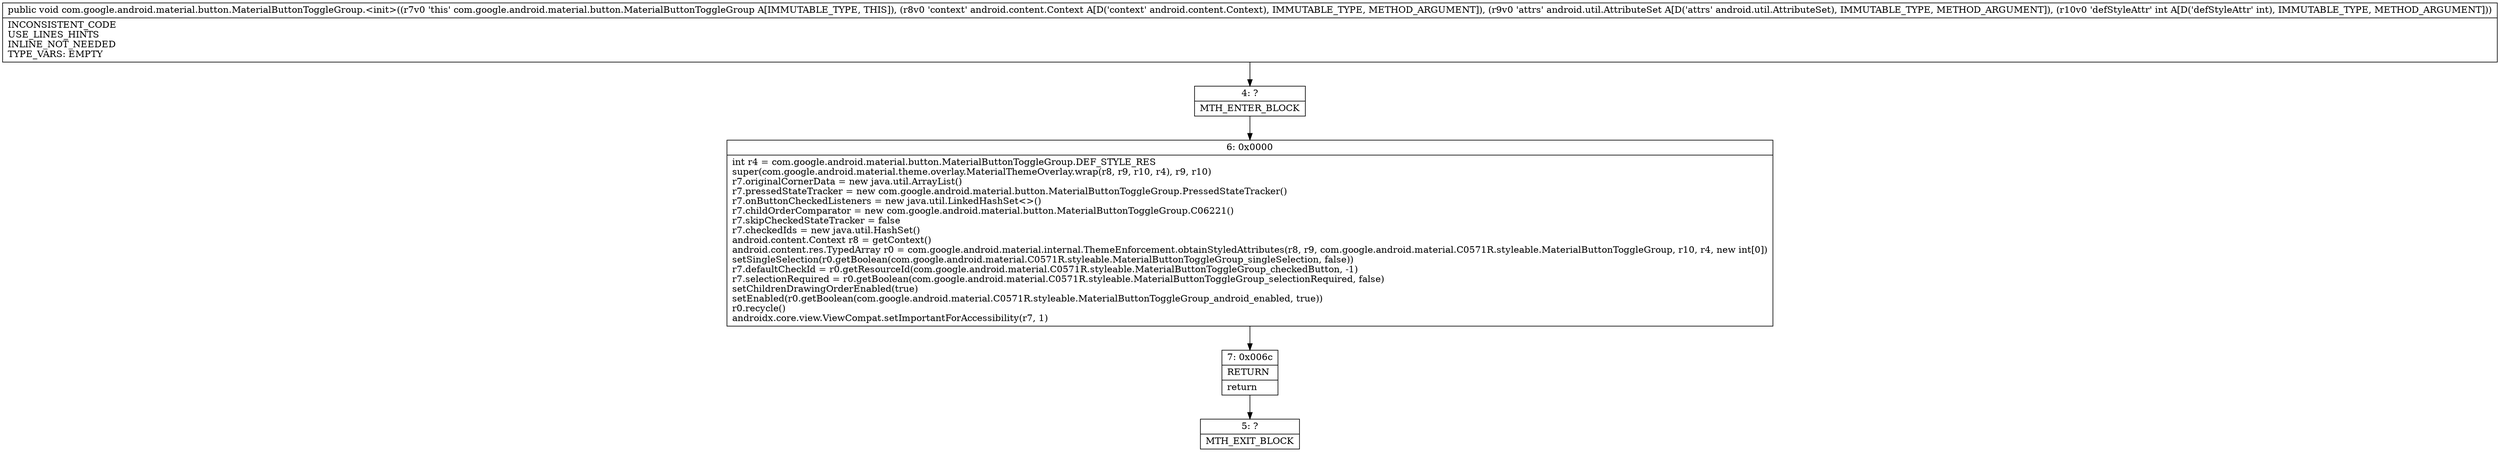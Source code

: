 digraph "CFG forcom.google.android.material.button.MaterialButtonToggleGroup.\<init\>(Landroid\/content\/Context;Landroid\/util\/AttributeSet;I)V" {
Node_4 [shape=record,label="{4\:\ ?|MTH_ENTER_BLOCK\l}"];
Node_6 [shape=record,label="{6\:\ 0x0000|int r4 = com.google.android.material.button.MaterialButtonToggleGroup.DEF_STYLE_RES\lsuper(com.google.android.material.theme.overlay.MaterialThemeOverlay.wrap(r8, r9, r10, r4), r9, r10)\lr7.originalCornerData = new java.util.ArrayList()\lr7.pressedStateTracker = new com.google.android.material.button.MaterialButtonToggleGroup.PressedStateTracker()\lr7.onButtonCheckedListeners = new java.util.LinkedHashSet\<\>()\lr7.childOrderComparator = new com.google.android.material.button.MaterialButtonToggleGroup.C06221()\lr7.skipCheckedStateTracker = false\lr7.checkedIds = new java.util.HashSet()\landroid.content.Context r8 = getContext()\landroid.content.res.TypedArray r0 = com.google.android.material.internal.ThemeEnforcement.obtainStyledAttributes(r8, r9, com.google.android.material.C0571R.styleable.MaterialButtonToggleGroup, r10, r4, new int[0])\lsetSingleSelection(r0.getBoolean(com.google.android.material.C0571R.styleable.MaterialButtonToggleGroup_singleSelection, false))\lr7.defaultCheckId = r0.getResourceId(com.google.android.material.C0571R.styleable.MaterialButtonToggleGroup_checkedButton, \-1)\lr7.selectionRequired = r0.getBoolean(com.google.android.material.C0571R.styleable.MaterialButtonToggleGroup_selectionRequired, false)\lsetChildrenDrawingOrderEnabled(true)\lsetEnabled(r0.getBoolean(com.google.android.material.C0571R.styleable.MaterialButtonToggleGroup_android_enabled, true))\lr0.recycle()\landroidx.core.view.ViewCompat.setImportantForAccessibility(r7, 1)\l}"];
Node_7 [shape=record,label="{7\:\ 0x006c|RETURN\l|return\l}"];
Node_5 [shape=record,label="{5\:\ ?|MTH_EXIT_BLOCK\l}"];
MethodNode[shape=record,label="{public void com.google.android.material.button.MaterialButtonToggleGroup.\<init\>((r7v0 'this' com.google.android.material.button.MaterialButtonToggleGroup A[IMMUTABLE_TYPE, THIS]), (r8v0 'context' android.content.Context A[D('context' android.content.Context), IMMUTABLE_TYPE, METHOD_ARGUMENT]), (r9v0 'attrs' android.util.AttributeSet A[D('attrs' android.util.AttributeSet), IMMUTABLE_TYPE, METHOD_ARGUMENT]), (r10v0 'defStyleAttr' int A[D('defStyleAttr' int), IMMUTABLE_TYPE, METHOD_ARGUMENT]))  | INCONSISTENT_CODE\lUSE_LINES_HINTS\lINLINE_NOT_NEEDED\lTYPE_VARS: EMPTY\l}"];
MethodNode -> Node_4;Node_4 -> Node_6;
Node_6 -> Node_7;
Node_7 -> Node_5;
}

